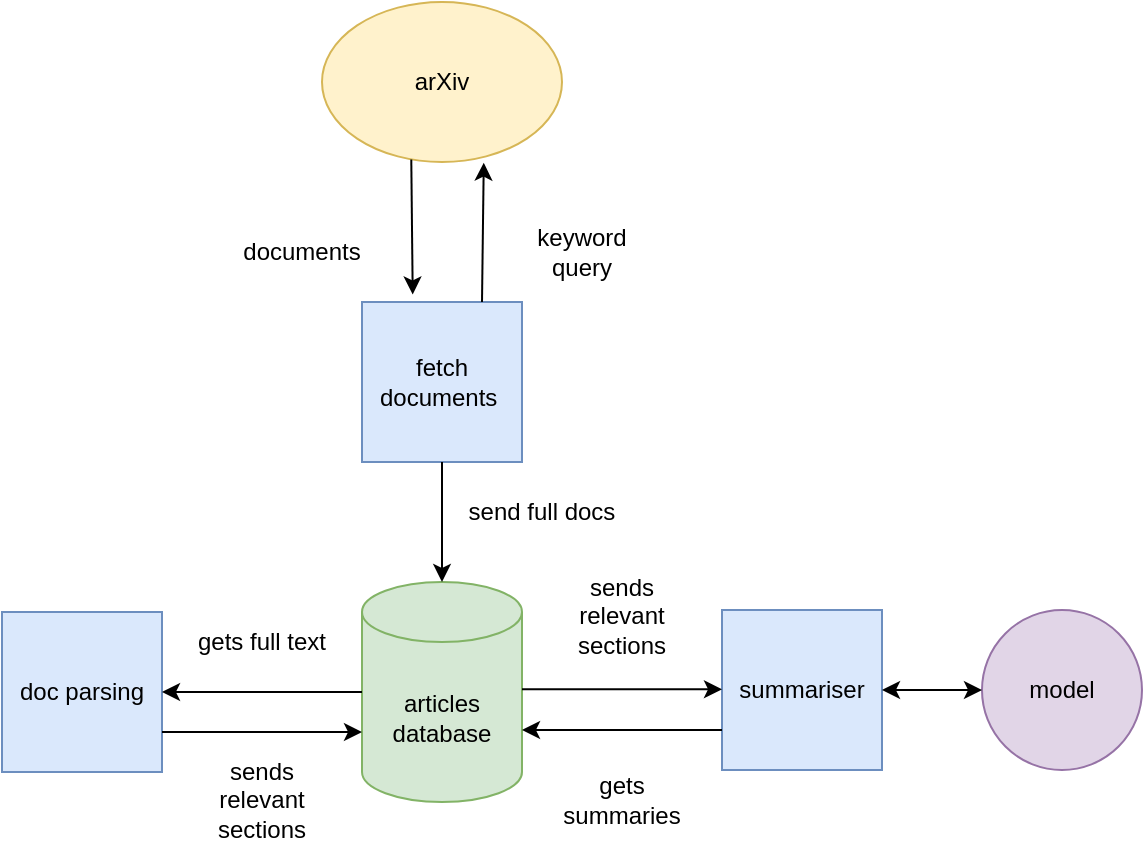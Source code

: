 <mxfile version="25.0.3">
  <diagram name="Page-1" id="w69v8hIs-b2CkbfmH0fT">
    <mxGraphModel dx="745" dy="556" grid="1" gridSize="10" guides="1" tooltips="1" connect="1" arrows="1" fold="1" page="1" pageScale="1" pageWidth="850" pageHeight="1100" math="0" shadow="0">
      <root>
        <mxCell id="0" />
        <mxCell id="1" parent="0" />
        <mxCell id="EX692iSGOH4uSa8Eqj_N-2" value="arXiv" style="ellipse;whiteSpace=wrap;html=1;fillColor=#fff2cc;strokeColor=#d6b656;" vertex="1" parent="1">
          <mxGeometry x="370" y="120" width="120" height="80" as="geometry" />
        </mxCell>
        <mxCell id="EX692iSGOH4uSa8Eqj_N-3" value="articles database" style="shape=cylinder3;whiteSpace=wrap;html=1;boundedLbl=1;backgroundOutline=1;size=15;fillColor=#d5e8d4;strokeColor=#82b366;" vertex="1" parent="1">
          <mxGeometry x="390" y="410" width="80" height="110" as="geometry" />
        </mxCell>
        <mxCell id="EX692iSGOH4uSa8Eqj_N-5" value="fetch documents&amp;nbsp;" style="whiteSpace=wrap;html=1;aspect=fixed;fillColor=#dae8fc;strokeColor=#6c8ebf;" vertex="1" parent="1">
          <mxGeometry x="390" y="270" width="80" height="80" as="geometry" />
        </mxCell>
        <mxCell id="EX692iSGOH4uSa8Eqj_N-6" value="" style="endArrow=classic;html=1;rounded=0;entryX=0.674;entryY=1.004;entryDx=0;entryDy=0;entryPerimeter=0;" edge="1" parent="1" target="EX692iSGOH4uSa8Eqj_N-2">
          <mxGeometry width="50" height="50" relative="1" as="geometry">
            <mxPoint x="450" y="270" as="sourcePoint" />
            <mxPoint x="450" y="220" as="targetPoint" />
          </mxGeometry>
        </mxCell>
        <mxCell id="EX692iSGOH4uSa8Eqj_N-7" value="keyword query" style="text;html=1;align=center;verticalAlign=middle;whiteSpace=wrap;rounded=0;" vertex="1" parent="1">
          <mxGeometry x="470" y="230" width="60" height="30" as="geometry" />
        </mxCell>
        <mxCell id="EX692iSGOH4uSa8Eqj_N-9" value="" style="endArrow=classic;html=1;rounded=0;exitX=0.372;exitY=0.985;exitDx=0;exitDy=0;exitPerimeter=0;entryX=0.317;entryY=-0.047;entryDx=0;entryDy=0;entryPerimeter=0;" edge="1" parent="1" source="EX692iSGOH4uSa8Eqj_N-2" target="EX692iSGOH4uSa8Eqj_N-5">
          <mxGeometry width="50" height="50" relative="1" as="geometry">
            <mxPoint x="420" y="220" as="sourcePoint" />
            <mxPoint x="450" y="370" as="targetPoint" />
          </mxGeometry>
        </mxCell>
        <mxCell id="EX692iSGOH4uSa8Eqj_N-10" value="documents" style="text;html=1;align=center;verticalAlign=middle;whiteSpace=wrap;rounded=0;" vertex="1" parent="1">
          <mxGeometry x="330" y="230" width="60" height="30" as="geometry" />
        </mxCell>
        <mxCell id="EX692iSGOH4uSa8Eqj_N-11" value="" style="endArrow=classic;html=1;rounded=0;exitX=0.5;exitY=1;exitDx=0;exitDy=0;entryX=0.5;entryY=0;entryDx=0;entryDy=0;entryPerimeter=0;" edge="1" parent="1" source="EX692iSGOH4uSa8Eqj_N-5" target="EX692iSGOH4uSa8Eqj_N-3">
          <mxGeometry width="50" height="50" relative="1" as="geometry">
            <mxPoint x="380" y="310" as="sourcePoint" />
            <mxPoint x="270" y="320" as="targetPoint" />
          </mxGeometry>
        </mxCell>
        <mxCell id="EX692iSGOH4uSa8Eqj_N-12" value="send full docs" style="text;html=1;align=center;verticalAlign=middle;whiteSpace=wrap;rounded=0;" vertex="1" parent="1">
          <mxGeometry x="440" y="360" width="80" height="30" as="geometry" />
        </mxCell>
        <mxCell id="EX692iSGOH4uSa8Eqj_N-13" value="doc parsing" style="whiteSpace=wrap;html=1;aspect=fixed;fillColor=#dae8fc;strokeColor=#6c8ebf;" vertex="1" parent="1">
          <mxGeometry x="210" y="425" width="80" height="80" as="geometry" />
        </mxCell>
        <mxCell id="EX692iSGOH4uSa8Eqj_N-14" value="" style="endArrow=classic;html=1;rounded=0;exitX=0;exitY=0.5;exitDx=0;exitDy=0;exitPerimeter=0;entryX=1;entryY=0.5;entryDx=0;entryDy=0;" edge="1" parent="1" source="EX692iSGOH4uSa8Eqj_N-3" target="EX692iSGOH4uSa8Eqj_N-13">
          <mxGeometry width="50" height="50" relative="1" as="geometry">
            <mxPoint x="400" y="420" as="sourcePoint" />
            <mxPoint x="450" y="370" as="targetPoint" />
          </mxGeometry>
        </mxCell>
        <mxCell id="EX692iSGOH4uSa8Eqj_N-16" value="sends relevant sections" style="text;html=1;align=center;verticalAlign=middle;whiteSpace=wrap;rounded=0;" vertex="1" parent="1">
          <mxGeometry x="300" y="504" width="80" height="30" as="geometry" />
        </mxCell>
        <mxCell id="EX692iSGOH4uSa8Eqj_N-17" value="" style="endArrow=classic;html=1;rounded=0;exitX=1;exitY=0.75;exitDx=0;exitDy=0;entryX=0;entryY=0;entryDx=0;entryDy=75.0;entryPerimeter=0;" edge="1" parent="1" source="EX692iSGOH4uSa8Eqj_N-13" target="EX692iSGOH4uSa8Eqj_N-3">
          <mxGeometry width="50" height="50" relative="1" as="geometry">
            <mxPoint x="260" y="640" as="sourcePoint" />
            <mxPoint x="290" y="560" as="targetPoint" />
          </mxGeometry>
        </mxCell>
        <mxCell id="EX692iSGOH4uSa8Eqj_N-18" value="gets full text" style="text;html=1;align=center;verticalAlign=middle;whiteSpace=wrap;rounded=0;" vertex="1" parent="1">
          <mxGeometry x="300" y="425" width="80" height="30" as="geometry" />
        </mxCell>
        <mxCell id="EX692iSGOH4uSa8Eqj_N-19" value="summariser" style="whiteSpace=wrap;html=1;aspect=fixed;fillColor=#dae8fc;strokeColor=#6c8ebf;" vertex="1" parent="1">
          <mxGeometry x="570" y="424" width="80" height="80" as="geometry" />
        </mxCell>
        <mxCell id="EX692iSGOH4uSa8Eqj_N-20" value="" style="endArrow=classic;html=1;rounded=0;exitX=1;exitY=0.75;exitDx=0;exitDy=0;entryX=0;entryY=0;entryDx=0;entryDy=75.0;entryPerimeter=0;" edge="1" parent="1">
          <mxGeometry width="50" height="50" relative="1" as="geometry">
            <mxPoint x="470" y="463.63" as="sourcePoint" />
            <mxPoint x="570" y="463.63" as="targetPoint" />
          </mxGeometry>
        </mxCell>
        <mxCell id="EX692iSGOH4uSa8Eqj_N-21" value="sends relevant sections" style="text;html=1;align=center;verticalAlign=middle;whiteSpace=wrap;rounded=0;" vertex="1" parent="1">
          <mxGeometry x="480" y="412" width="80" height="30" as="geometry" />
        </mxCell>
        <mxCell id="EX692iSGOH4uSa8Eqj_N-22" value="" style="endArrow=classic;html=1;rounded=0;exitX=0;exitY=0.5;exitDx=0;exitDy=0;exitPerimeter=0;entryX=1;entryY=0.5;entryDx=0;entryDy=0;" edge="1" parent="1">
          <mxGeometry width="50" height="50" relative="1" as="geometry">
            <mxPoint x="570" y="484" as="sourcePoint" />
            <mxPoint x="470" y="484" as="targetPoint" />
          </mxGeometry>
        </mxCell>
        <mxCell id="EX692iSGOH4uSa8Eqj_N-23" value="gets summaries" style="text;html=1;align=center;verticalAlign=middle;whiteSpace=wrap;rounded=0;" vertex="1" parent="1">
          <mxGeometry x="480" y="504" width="80" height="30" as="geometry" />
        </mxCell>
        <mxCell id="EX692iSGOH4uSa8Eqj_N-24" value="model" style="ellipse;whiteSpace=wrap;html=1;aspect=fixed;fillColor=#e1d5e7;strokeColor=#9673a6;" vertex="1" parent="1">
          <mxGeometry x="700" y="424" width="80" height="80" as="geometry" />
        </mxCell>
        <mxCell id="EX692iSGOH4uSa8Eqj_N-25" value="" style="endArrow=classic;startArrow=classic;html=1;rounded=0;exitX=0;exitY=0.5;exitDx=0;exitDy=0;entryX=1;entryY=0.5;entryDx=0;entryDy=0;" edge="1" parent="1" source="EX692iSGOH4uSa8Eqj_N-24" target="EX692iSGOH4uSa8Eqj_N-19">
          <mxGeometry width="50" height="50" relative="1" as="geometry">
            <mxPoint x="520" y="520" as="sourcePoint" />
            <mxPoint x="680" y="470" as="targetPoint" />
          </mxGeometry>
        </mxCell>
      </root>
    </mxGraphModel>
  </diagram>
</mxfile>
